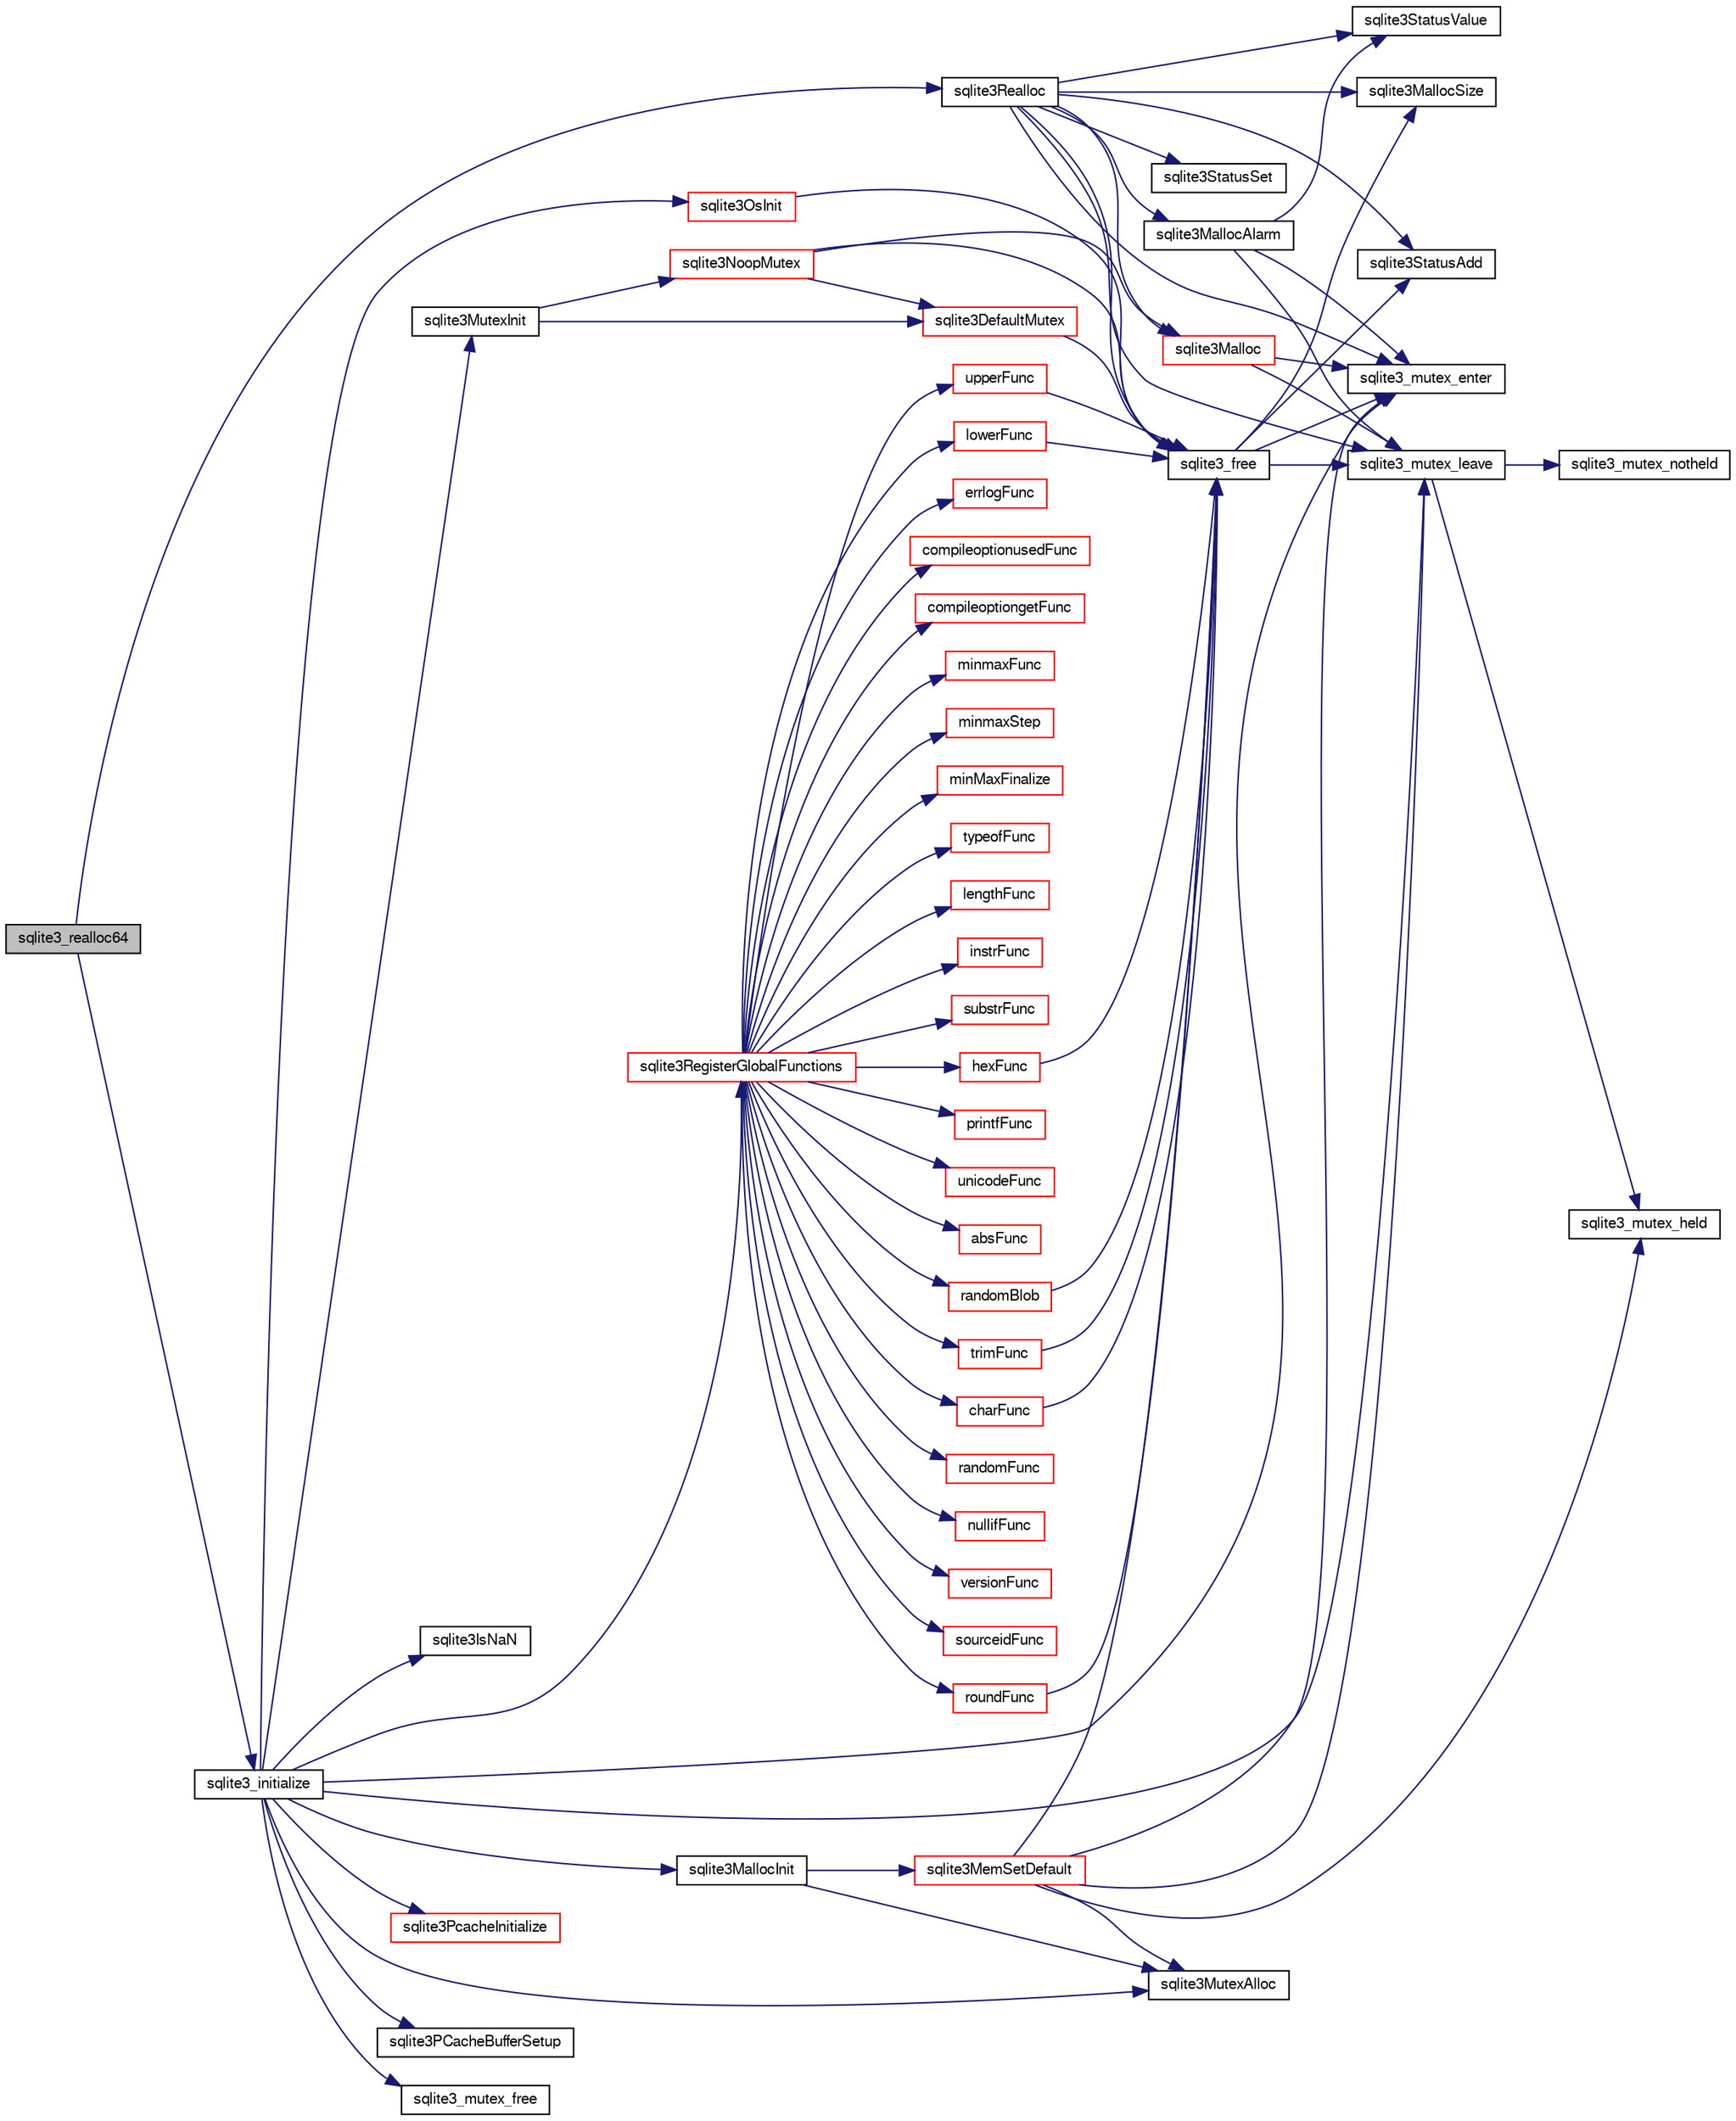digraph "sqlite3_realloc64"
{
  edge [fontname="FreeSans",fontsize="10",labelfontname="FreeSans",labelfontsize="10"];
  node [fontname="FreeSans",fontsize="10",shape=record];
  rankdir="LR";
  Node363440 [label="sqlite3_realloc64",height=0.2,width=0.4,color="black", fillcolor="grey75", style="filled", fontcolor="black"];
  Node363440 -> Node363441 [color="midnightblue",fontsize="10",style="solid",fontname="FreeSans"];
  Node363441 [label="sqlite3_initialize",height=0.2,width=0.4,color="black", fillcolor="white", style="filled",URL="$sqlite3_8c.html#ab0c0ee2d5d4cf8b28e9572296a8861df"];
  Node363441 -> Node363442 [color="midnightblue",fontsize="10",style="solid",fontname="FreeSans"];
  Node363442 [label="sqlite3MutexInit",height=0.2,width=0.4,color="black", fillcolor="white", style="filled",URL="$sqlite3_8c.html#a7906afcdd1cdb3d0007eb932398a1158"];
  Node363442 -> Node363443 [color="midnightblue",fontsize="10",style="solid",fontname="FreeSans"];
  Node363443 [label="sqlite3DefaultMutex",height=0.2,width=0.4,color="red", fillcolor="white", style="filled",URL="$sqlite3_8c.html#ac895a71e325f9b2f9b862f737c17aca8"];
  Node363443 -> Node363460 [color="midnightblue",fontsize="10",style="solid",fontname="FreeSans"];
  Node363460 [label="sqlite3_free",height=0.2,width=0.4,color="black", fillcolor="white", style="filled",URL="$sqlite3_8c.html#a6552349e36a8a691af5487999ab09519"];
  Node363460 -> Node363449 [color="midnightblue",fontsize="10",style="solid",fontname="FreeSans"];
  Node363449 [label="sqlite3_mutex_enter",height=0.2,width=0.4,color="black", fillcolor="white", style="filled",URL="$sqlite3_8c.html#a1c12cde690bd89f104de5cbad12a6bf5"];
  Node363460 -> Node363458 [color="midnightblue",fontsize="10",style="solid",fontname="FreeSans"];
  Node363458 [label="sqlite3StatusAdd",height=0.2,width=0.4,color="black", fillcolor="white", style="filled",URL="$sqlite3_8c.html#afa029f93586aeab4cc85360905dae9cd"];
  Node363460 -> Node363457 [color="midnightblue",fontsize="10",style="solid",fontname="FreeSans"];
  Node363457 [label="sqlite3MallocSize",height=0.2,width=0.4,color="black", fillcolor="white", style="filled",URL="$sqlite3_8c.html#acf5d2a5f35270bafb050bd2def576955"];
  Node363460 -> Node363455 [color="midnightblue",fontsize="10",style="solid",fontname="FreeSans"];
  Node363455 [label="sqlite3_mutex_leave",height=0.2,width=0.4,color="black", fillcolor="white", style="filled",URL="$sqlite3_8c.html#a5838d235601dbd3c1fa993555c6bcc93"];
  Node363455 -> Node363451 [color="midnightblue",fontsize="10",style="solid",fontname="FreeSans"];
  Node363451 [label="sqlite3_mutex_held",height=0.2,width=0.4,color="black", fillcolor="white", style="filled",URL="$sqlite3_8c.html#acf77da68932b6bc163c5e68547ecc3e7"];
  Node363455 -> Node363456 [color="midnightblue",fontsize="10",style="solid",fontname="FreeSans"];
  Node363456 [label="sqlite3_mutex_notheld",height=0.2,width=0.4,color="black", fillcolor="white", style="filled",URL="$sqlite3_8c.html#a83967c837c1c000d3b5adcfaa688f5dc"];
  Node363442 -> Node363464 [color="midnightblue",fontsize="10",style="solid",fontname="FreeSans"];
  Node363464 [label="sqlite3NoopMutex",height=0.2,width=0.4,color="red", fillcolor="white", style="filled",URL="$sqlite3_8c.html#a09742cde9ef371d94f8201d2cdb543e4"];
  Node363464 -> Node363448 [color="midnightblue",fontsize="10",style="solid",fontname="FreeSans"];
  Node363448 [label="sqlite3Malloc",height=0.2,width=0.4,color="red", fillcolor="white", style="filled",URL="$sqlite3_8c.html#a361a2eaa846b1885f123abe46f5d8b2b"];
  Node363448 -> Node363449 [color="midnightblue",fontsize="10",style="solid",fontname="FreeSans"];
  Node363448 -> Node363455 [color="midnightblue",fontsize="10",style="solid",fontname="FreeSans"];
  Node363464 -> Node363460 [color="midnightblue",fontsize="10",style="solid",fontname="FreeSans"];
  Node363464 -> Node363443 [color="midnightblue",fontsize="10",style="solid",fontname="FreeSans"];
  Node363441 -> Node363472 [color="midnightblue",fontsize="10",style="solid",fontname="FreeSans"];
  Node363472 [label="sqlite3MutexAlloc",height=0.2,width=0.4,color="black", fillcolor="white", style="filled",URL="$sqlite3_8c.html#a0e3f432ee581f6876b590e7ad7e84e19"];
  Node363441 -> Node363449 [color="midnightblue",fontsize="10",style="solid",fontname="FreeSans"];
  Node363441 -> Node363473 [color="midnightblue",fontsize="10",style="solid",fontname="FreeSans"];
  Node363473 [label="sqlite3MallocInit",height=0.2,width=0.4,color="black", fillcolor="white", style="filled",URL="$sqlite3_8c.html#a9e06f9e7cad0d83ce80ab493c9533552"];
  Node363473 -> Node363474 [color="midnightblue",fontsize="10",style="solid",fontname="FreeSans"];
  Node363474 [label="sqlite3MemSetDefault",height=0.2,width=0.4,color="red", fillcolor="white", style="filled",URL="$sqlite3_8c.html#a162fbfd727e92c5f8f72625b5ff62549"];
  Node363474 -> Node363472 [color="midnightblue",fontsize="10",style="solid",fontname="FreeSans"];
  Node363474 -> Node363449 [color="midnightblue",fontsize="10",style="solid",fontname="FreeSans"];
  Node363474 -> Node363455 [color="midnightblue",fontsize="10",style="solid",fontname="FreeSans"];
  Node363474 -> Node363451 [color="midnightblue",fontsize="10",style="solid",fontname="FreeSans"];
  Node363474 -> Node363460 [color="midnightblue",fontsize="10",style="solid",fontname="FreeSans"];
  Node363473 -> Node363472 [color="midnightblue",fontsize="10",style="solid",fontname="FreeSans"];
  Node363441 -> Node363455 [color="midnightblue",fontsize="10",style="solid",fontname="FreeSans"];
  Node363441 -> Node363567 [color="midnightblue",fontsize="10",style="solid",fontname="FreeSans"];
  Node363567 [label="sqlite3RegisterGlobalFunctions",height=0.2,width=0.4,color="red", fillcolor="white", style="filled",URL="$sqlite3_8c.html#a9f75bd111010f29e1b8d74344473c4ec"];
  Node363567 -> Node363568 [color="midnightblue",fontsize="10",style="solid",fontname="FreeSans"];
  Node363568 [label="trimFunc",height=0.2,width=0.4,color="red", fillcolor="white", style="filled",URL="$sqlite3_8c.html#afad56dbe7f08139a630156e644b14704"];
  Node363568 -> Node363460 [color="midnightblue",fontsize="10",style="solid",fontname="FreeSans"];
  Node363567 -> Node363581 [color="midnightblue",fontsize="10",style="solid",fontname="FreeSans"];
  Node363581 [label="minmaxFunc",height=0.2,width=0.4,color="red", fillcolor="white", style="filled",URL="$sqlite3_8c.html#a4d00f48b948fd73cb70bcfd1efc0bfb0"];
  Node363567 -> Node363590 [color="midnightblue",fontsize="10",style="solid",fontname="FreeSans"];
  Node363590 [label="minmaxStep",height=0.2,width=0.4,color="red", fillcolor="white", style="filled",URL="$sqlite3_8c.html#a5b4c0da0f3b61d7ff25ebd30aa22cca4"];
  Node363567 -> Node363594 [color="midnightblue",fontsize="10",style="solid",fontname="FreeSans"];
  Node363594 [label="minMaxFinalize",height=0.2,width=0.4,color="red", fillcolor="white", style="filled",URL="$sqlite3_8c.html#a0439dd90934a2dee93517c50884d5924"];
  Node363567 -> Node363595 [color="midnightblue",fontsize="10",style="solid",fontname="FreeSans"];
  Node363595 [label="typeofFunc",height=0.2,width=0.4,color="red", fillcolor="white", style="filled",URL="$sqlite3_8c.html#aba6c564ff0d6b017de448469d0fb243f"];
  Node363567 -> Node363596 [color="midnightblue",fontsize="10",style="solid",fontname="FreeSans"];
  Node363596 [label="lengthFunc",height=0.2,width=0.4,color="red", fillcolor="white", style="filled",URL="$sqlite3_8c.html#affdabf006c37c26a1c3e325badb83546"];
  Node363567 -> Node363601 [color="midnightblue",fontsize="10",style="solid",fontname="FreeSans"];
  Node363601 [label="instrFunc",height=0.2,width=0.4,color="red", fillcolor="white", style="filled",URL="$sqlite3_8c.html#a8f86ca540b92ac28aaefaa126170cf8c"];
  Node363567 -> Node363603 [color="midnightblue",fontsize="10",style="solid",fontname="FreeSans"];
  Node363603 [label="substrFunc",height=0.2,width=0.4,color="red", fillcolor="white", style="filled",URL="$sqlite3_8c.html#a8a8739d9af5589338113371e440b2734"];
  Node363567 -> Node363608 [color="midnightblue",fontsize="10",style="solid",fontname="FreeSans"];
  Node363608 [label="printfFunc",height=0.2,width=0.4,color="red", fillcolor="white", style="filled",URL="$sqlite3_8c.html#a80ca21d434c7c5b6668bee721331dda8"];
  Node363567 -> Node363610 [color="midnightblue",fontsize="10",style="solid",fontname="FreeSans"];
  Node363610 [label="unicodeFunc",height=0.2,width=0.4,color="red", fillcolor="white", style="filled",URL="$sqlite3_8c.html#a1d3d012cbe2276d8d713be80884db355"];
  Node363567 -> Node363612 [color="midnightblue",fontsize="10",style="solid",fontname="FreeSans"];
  Node363612 [label="charFunc",height=0.2,width=0.4,color="red", fillcolor="white", style="filled",URL="$sqlite3_8c.html#ab9b72ce47fcea3c3b92e816435a0fd91"];
  Node363612 -> Node363460 [color="midnightblue",fontsize="10",style="solid",fontname="FreeSans"];
  Node363567 -> Node363613 [color="midnightblue",fontsize="10",style="solid",fontname="FreeSans"];
  Node363613 [label="absFunc",height=0.2,width=0.4,color="red", fillcolor="white", style="filled",URL="$sqlite3_8c.html#af271994a34f441432d50d7095e0ed23d"];
  Node363567 -> Node363618 [color="midnightblue",fontsize="10",style="solid",fontname="FreeSans"];
  Node363618 [label="roundFunc",height=0.2,width=0.4,color="red", fillcolor="white", style="filled",URL="$sqlite3_8c.html#a8c444ba254edc27891111b76e7ba85e7"];
  Node363618 -> Node363460 [color="midnightblue",fontsize="10",style="solid",fontname="FreeSans"];
  Node363567 -> Node363621 [color="midnightblue",fontsize="10",style="solid",fontname="FreeSans"];
  Node363621 [label="upperFunc",height=0.2,width=0.4,color="red", fillcolor="white", style="filled",URL="$sqlite3_8c.html#a8f26e491f9fd893cdb476c577f39f260"];
  Node363621 -> Node363460 [color="midnightblue",fontsize="10",style="solid",fontname="FreeSans"];
  Node363567 -> Node363622 [color="midnightblue",fontsize="10",style="solid",fontname="FreeSans"];
  Node363622 [label="lowerFunc",height=0.2,width=0.4,color="red", fillcolor="white", style="filled",URL="$sqlite3_8c.html#a37a07e2d7c0cb4c521e9c334596c89a7"];
  Node363622 -> Node363460 [color="midnightblue",fontsize="10",style="solid",fontname="FreeSans"];
  Node363567 -> Node363623 [color="midnightblue",fontsize="10",style="solid",fontname="FreeSans"];
  Node363623 [label="hexFunc",height=0.2,width=0.4,color="red", fillcolor="white", style="filled",URL="$sqlite3_8c.html#a2e2cd151b75b794723d7c4f30fe57c8b"];
  Node363623 -> Node363460 [color="midnightblue",fontsize="10",style="solid",fontname="FreeSans"];
  Node363567 -> Node363624 [color="midnightblue",fontsize="10",style="solid",fontname="FreeSans"];
  Node363624 [label="randomFunc",height=0.2,width=0.4,color="red", fillcolor="white", style="filled",URL="$sqlite3_8c.html#a77905d2b2e1b154cf082f061cfa057dd"];
  Node363567 -> Node363628 [color="midnightblue",fontsize="10",style="solid",fontname="FreeSans"];
  Node363628 [label="randomBlob",height=0.2,width=0.4,color="red", fillcolor="white", style="filled",URL="$sqlite3_8c.html#a2b058708f7f26feb80fce84c3e375d64"];
  Node363628 -> Node363460 [color="midnightblue",fontsize="10",style="solid",fontname="FreeSans"];
  Node363567 -> Node363630 [color="midnightblue",fontsize="10",style="solid",fontname="FreeSans"];
  Node363630 [label="nullifFunc",height=0.2,width=0.4,color="red", fillcolor="white", style="filled",URL="$sqlite3_8c.html#aa677b6612cd4e6630438b729f56cd3e6"];
  Node363567 -> Node363631 [color="midnightblue",fontsize="10",style="solid",fontname="FreeSans"];
  Node363631 [label="versionFunc",height=0.2,width=0.4,color="red", fillcolor="white", style="filled",URL="$sqlite3_8c.html#a258a294d68fbf7c6ba528921b2a721bc"];
  Node363567 -> Node363633 [color="midnightblue",fontsize="10",style="solid",fontname="FreeSans"];
  Node363633 [label="sourceidFunc",height=0.2,width=0.4,color="red", fillcolor="white", style="filled",URL="$sqlite3_8c.html#a3ff22be898cc17c2a45a7fa605892c4a"];
  Node363567 -> Node363635 [color="midnightblue",fontsize="10",style="solid",fontname="FreeSans"];
  Node363635 [label="errlogFunc",height=0.2,width=0.4,color="red", fillcolor="white", style="filled",URL="$sqlite3_8c.html#a56d5c8e1f0a43e4c9f8864c27065393f"];
  Node363567 -> Node363636 [color="midnightblue",fontsize="10",style="solid",fontname="FreeSans"];
  Node363636 [label="compileoptionusedFunc",height=0.2,width=0.4,color="red", fillcolor="white", style="filled",URL="$sqlite3_8c.html#ab8caa7140383f5e738f29c859232145f"];
  Node363567 -> Node363639 [color="midnightblue",fontsize="10",style="solid",fontname="FreeSans"];
  Node363639 [label="compileoptiongetFunc",height=0.2,width=0.4,color="red", fillcolor="white", style="filled",URL="$sqlite3_8c.html#a9221f1bc427c499f548f1e50ad1033b0"];
  Node363441 -> Node363715 [color="midnightblue",fontsize="10",style="solid",fontname="FreeSans"];
  Node363715 [label="sqlite3PcacheInitialize",height=0.2,width=0.4,color="red", fillcolor="white", style="filled",URL="$sqlite3_8c.html#a2902c61ddc88bea002c4d69fe4052b1f"];
  Node363441 -> Node363716 [color="midnightblue",fontsize="10",style="solid",fontname="FreeSans"];
  Node363716 [label="sqlite3OsInit",height=0.2,width=0.4,color="red", fillcolor="white", style="filled",URL="$sqlite3_8c.html#afeaa886fe1ca086a30fd278b1d069762"];
  Node363716 -> Node363460 [color="midnightblue",fontsize="10",style="solid",fontname="FreeSans"];
  Node363441 -> Node363720 [color="midnightblue",fontsize="10",style="solid",fontname="FreeSans"];
  Node363720 [label="sqlite3PCacheBufferSetup",height=0.2,width=0.4,color="black", fillcolor="white", style="filled",URL="$sqlite3_8c.html#ad18a1eebefdfbc4254f473f7b0101937"];
  Node363441 -> Node363721 [color="midnightblue",fontsize="10",style="solid",fontname="FreeSans"];
  Node363721 [label="sqlite3_mutex_free",height=0.2,width=0.4,color="black", fillcolor="white", style="filled",URL="$sqlite3_8c.html#a2db2e72e08f6873afa9c61b0ec726fec"];
  Node363441 -> Node363503 [color="midnightblue",fontsize="10",style="solid",fontname="FreeSans"];
  Node363503 [label="sqlite3IsNaN",height=0.2,width=0.4,color="black", fillcolor="white", style="filled",URL="$sqlite3_8c.html#aed4d78203877c3486765ccbc7feebb50"];
  Node363440 -> Node363492 [color="midnightblue",fontsize="10",style="solid",fontname="FreeSans"];
  Node363492 [label="sqlite3Realloc",height=0.2,width=0.4,color="black", fillcolor="white", style="filled",URL="$sqlite3_8c.html#ad53aefdfc088f622e23ffe838201fe22"];
  Node363492 -> Node363448 [color="midnightblue",fontsize="10",style="solid",fontname="FreeSans"];
  Node363492 -> Node363460 [color="midnightblue",fontsize="10",style="solid",fontname="FreeSans"];
  Node363492 -> Node363457 [color="midnightblue",fontsize="10",style="solid",fontname="FreeSans"];
  Node363492 -> Node363449 [color="midnightblue",fontsize="10",style="solid",fontname="FreeSans"];
  Node363492 -> Node363452 [color="midnightblue",fontsize="10",style="solid",fontname="FreeSans"];
  Node363452 [label="sqlite3StatusSet",height=0.2,width=0.4,color="black", fillcolor="white", style="filled",URL="$sqlite3_8c.html#afec7586c01fcb5ea17dc9d7725a589d9"];
  Node363492 -> Node363453 [color="midnightblue",fontsize="10",style="solid",fontname="FreeSans"];
  Node363453 [label="sqlite3StatusValue",height=0.2,width=0.4,color="black", fillcolor="white", style="filled",URL="$sqlite3_8c.html#a30b8ac296c6e200c1fa57708d52c6ef6"];
  Node363492 -> Node363454 [color="midnightblue",fontsize="10",style="solid",fontname="FreeSans"];
  Node363454 [label="sqlite3MallocAlarm",height=0.2,width=0.4,color="black", fillcolor="white", style="filled",URL="$sqlite3_8c.html#ada66988e8471d1198f3219c062377508"];
  Node363454 -> Node363453 [color="midnightblue",fontsize="10",style="solid",fontname="FreeSans"];
  Node363454 -> Node363455 [color="midnightblue",fontsize="10",style="solid",fontname="FreeSans"];
  Node363454 -> Node363449 [color="midnightblue",fontsize="10",style="solid",fontname="FreeSans"];
  Node363492 -> Node363458 [color="midnightblue",fontsize="10",style="solid",fontname="FreeSans"];
  Node363492 -> Node363455 [color="midnightblue",fontsize="10",style="solid",fontname="FreeSans"];
}
